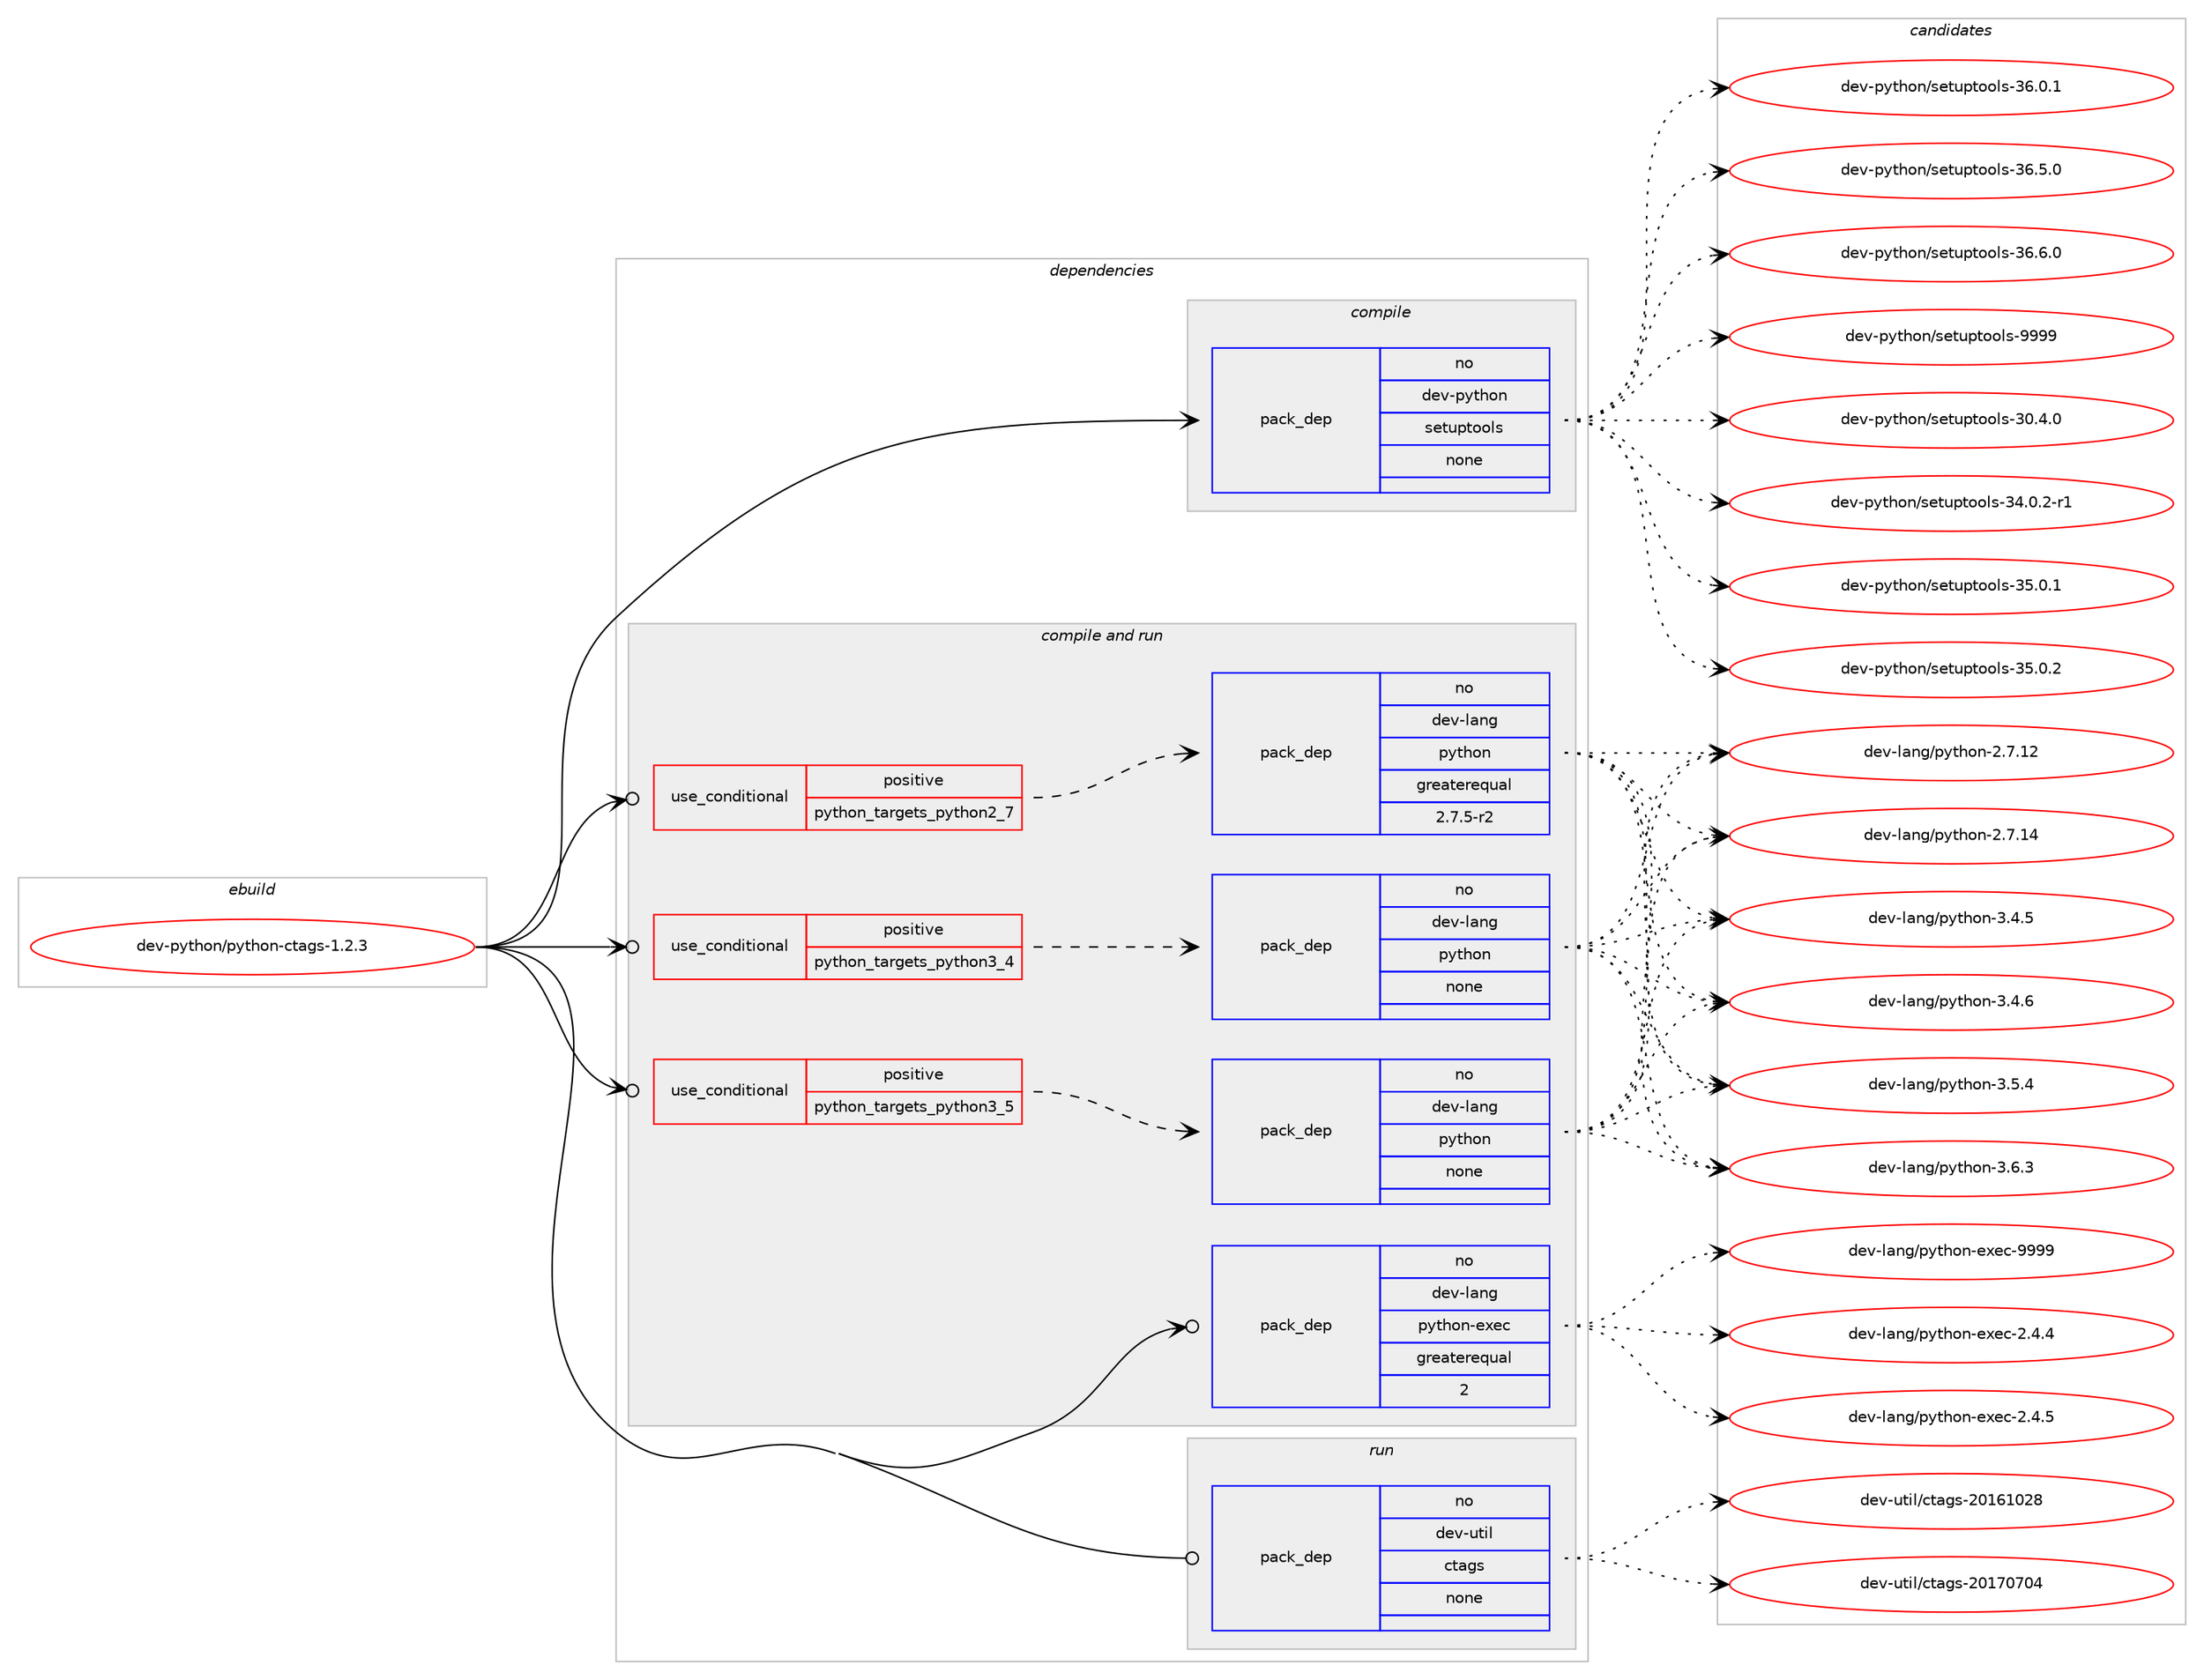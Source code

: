 digraph prolog {

# *************
# Graph options
# *************

newrank=true;
concentrate=true;
compound=true;
graph [rankdir=LR,fontname=Helvetica,fontsize=10,ranksep=1.5];#, ranksep=2.5, nodesep=0.2];
edge  [arrowhead=vee];
node  [fontname=Helvetica,fontsize=10];

# **********
# The ebuild
# **********

subgraph cluster_leftcol {
color=gray;
rank=same;
label=<<i>ebuild</i>>;
id [label="dev-python/python-ctags-1.2.3", color=red, width=4, href="../dev-python/python-ctags-1.2.3.svg"];
}

# ****************
# The dependencies
# ****************

subgraph cluster_midcol {
color=gray;
label=<<i>dependencies</i>>;
subgraph cluster_compile {
fillcolor="#eeeeee";
style=filled;
label=<<i>compile</i>>;
subgraph pack137152 {
dependency180989 [label=<<TABLE BORDER="0" CELLBORDER="1" CELLSPACING="0" CELLPADDING="4" WIDTH="220"><TR><TD ROWSPAN="6" CELLPADDING="30">pack_dep</TD></TR><TR><TD WIDTH="110">no</TD></TR><TR><TD>dev-python</TD></TR><TR><TD>setuptools</TD></TR><TR><TD>none</TD></TR><TR><TD></TD></TR></TABLE>>, shape=none, color=blue];
}
id:e -> dependency180989:w [weight=20,style="solid",arrowhead="vee"];
}
subgraph cluster_compileandrun {
fillcolor="#eeeeee";
style=filled;
label=<<i>compile and run</i>>;
subgraph cond39889 {
dependency180990 [label=<<TABLE BORDER="0" CELLBORDER="1" CELLSPACING="0" CELLPADDING="4"><TR><TD ROWSPAN="3" CELLPADDING="10">use_conditional</TD></TR><TR><TD>positive</TD></TR><TR><TD>python_targets_python2_7</TD></TR></TABLE>>, shape=none, color=red];
subgraph pack137153 {
dependency180991 [label=<<TABLE BORDER="0" CELLBORDER="1" CELLSPACING="0" CELLPADDING="4" WIDTH="220"><TR><TD ROWSPAN="6" CELLPADDING="30">pack_dep</TD></TR><TR><TD WIDTH="110">no</TD></TR><TR><TD>dev-lang</TD></TR><TR><TD>python</TD></TR><TR><TD>greaterequal</TD></TR><TR><TD>2.7.5-r2</TD></TR></TABLE>>, shape=none, color=blue];
}
dependency180990:e -> dependency180991:w [weight=20,style="dashed",arrowhead="vee"];
}
id:e -> dependency180990:w [weight=20,style="solid",arrowhead="odotvee"];
subgraph cond39890 {
dependency180992 [label=<<TABLE BORDER="0" CELLBORDER="1" CELLSPACING="0" CELLPADDING="4"><TR><TD ROWSPAN="3" CELLPADDING="10">use_conditional</TD></TR><TR><TD>positive</TD></TR><TR><TD>python_targets_python3_4</TD></TR></TABLE>>, shape=none, color=red];
subgraph pack137154 {
dependency180993 [label=<<TABLE BORDER="0" CELLBORDER="1" CELLSPACING="0" CELLPADDING="4" WIDTH="220"><TR><TD ROWSPAN="6" CELLPADDING="30">pack_dep</TD></TR><TR><TD WIDTH="110">no</TD></TR><TR><TD>dev-lang</TD></TR><TR><TD>python</TD></TR><TR><TD>none</TD></TR><TR><TD></TD></TR></TABLE>>, shape=none, color=blue];
}
dependency180992:e -> dependency180993:w [weight=20,style="dashed",arrowhead="vee"];
}
id:e -> dependency180992:w [weight=20,style="solid",arrowhead="odotvee"];
subgraph cond39891 {
dependency180994 [label=<<TABLE BORDER="0" CELLBORDER="1" CELLSPACING="0" CELLPADDING="4"><TR><TD ROWSPAN="3" CELLPADDING="10">use_conditional</TD></TR><TR><TD>positive</TD></TR><TR><TD>python_targets_python3_5</TD></TR></TABLE>>, shape=none, color=red];
subgraph pack137155 {
dependency180995 [label=<<TABLE BORDER="0" CELLBORDER="1" CELLSPACING="0" CELLPADDING="4" WIDTH="220"><TR><TD ROWSPAN="6" CELLPADDING="30">pack_dep</TD></TR><TR><TD WIDTH="110">no</TD></TR><TR><TD>dev-lang</TD></TR><TR><TD>python</TD></TR><TR><TD>none</TD></TR><TR><TD></TD></TR></TABLE>>, shape=none, color=blue];
}
dependency180994:e -> dependency180995:w [weight=20,style="dashed",arrowhead="vee"];
}
id:e -> dependency180994:w [weight=20,style="solid",arrowhead="odotvee"];
subgraph pack137156 {
dependency180996 [label=<<TABLE BORDER="0" CELLBORDER="1" CELLSPACING="0" CELLPADDING="4" WIDTH="220"><TR><TD ROWSPAN="6" CELLPADDING="30">pack_dep</TD></TR><TR><TD WIDTH="110">no</TD></TR><TR><TD>dev-lang</TD></TR><TR><TD>python-exec</TD></TR><TR><TD>greaterequal</TD></TR><TR><TD>2</TD></TR></TABLE>>, shape=none, color=blue];
}
id:e -> dependency180996:w [weight=20,style="solid",arrowhead="odotvee"];
}
subgraph cluster_run {
fillcolor="#eeeeee";
style=filled;
label=<<i>run</i>>;
subgraph pack137157 {
dependency180997 [label=<<TABLE BORDER="0" CELLBORDER="1" CELLSPACING="0" CELLPADDING="4" WIDTH="220"><TR><TD ROWSPAN="6" CELLPADDING="30">pack_dep</TD></TR><TR><TD WIDTH="110">no</TD></TR><TR><TD>dev-util</TD></TR><TR><TD>ctags</TD></TR><TR><TD>none</TD></TR><TR><TD></TD></TR></TABLE>>, shape=none, color=blue];
}
id:e -> dependency180997:w [weight=20,style="solid",arrowhead="odot"];
}
}

# **************
# The candidates
# **************

subgraph cluster_choices {
rank=same;
color=gray;
label=<<i>candidates</i>>;

subgraph choice137152 {
color=black;
nodesep=1;
choice100101118451121211161041111104711510111611711211611111110811545514846524648 [label="dev-python/setuptools-30.4.0", color=red, width=4,href="../dev-python/setuptools-30.4.0.svg"];
choice1001011184511212111610411111047115101116117112116111111108115455152464846504511449 [label="dev-python/setuptools-34.0.2-r1", color=red, width=4,href="../dev-python/setuptools-34.0.2-r1.svg"];
choice100101118451121211161041111104711510111611711211611111110811545515346484649 [label="dev-python/setuptools-35.0.1", color=red, width=4,href="../dev-python/setuptools-35.0.1.svg"];
choice100101118451121211161041111104711510111611711211611111110811545515346484650 [label="dev-python/setuptools-35.0.2", color=red, width=4,href="../dev-python/setuptools-35.0.2.svg"];
choice100101118451121211161041111104711510111611711211611111110811545515446484649 [label="dev-python/setuptools-36.0.1", color=red, width=4,href="../dev-python/setuptools-36.0.1.svg"];
choice100101118451121211161041111104711510111611711211611111110811545515446534648 [label="dev-python/setuptools-36.5.0", color=red, width=4,href="../dev-python/setuptools-36.5.0.svg"];
choice100101118451121211161041111104711510111611711211611111110811545515446544648 [label="dev-python/setuptools-36.6.0", color=red, width=4,href="../dev-python/setuptools-36.6.0.svg"];
choice10010111845112121116104111110471151011161171121161111111081154557575757 [label="dev-python/setuptools-9999", color=red, width=4,href="../dev-python/setuptools-9999.svg"];
dependency180989:e -> choice100101118451121211161041111104711510111611711211611111110811545514846524648:w [style=dotted,weight="100"];
dependency180989:e -> choice1001011184511212111610411111047115101116117112116111111108115455152464846504511449:w [style=dotted,weight="100"];
dependency180989:e -> choice100101118451121211161041111104711510111611711211611111110811545515346484649:w [style=dotted,weight="100"];
dependency180989:e -> choice100101118451121211161041111104711510111611711211611111110811545515346484650:w [style=dotted,weight="100"];
dependency180989:e -> choice100101118451121211161041111104711510111611711211611111110811545515446484649:w [style=dotted,weight="100"];
dependency180989:e -> choice100101118451121211161041111104711510111611711211611111110811545515446534648:w [style=dotted,weight="100"];
dependency180989:e -> choice100101118451121211161041111104711510111611711211611111110811545515446544648:w [style=dotted,weight="100"];
dependency180989:e -> choice10010111845112121116104111110471151011161171121161111111081154557575757:w [style=dotted,weight="100"];
}
subgraph choice137153 {
color=black;
nodesep=1;
choice10010111845108971101034711212111610411111045504655464950 [label="dev-lang/python-2.7.12", color=red, width=4,href="../dev-lang/python-2.7.12.svg"];
choice10010111845108971101034711212111610411111045504655464952 [label="dev-lang/python-2.7.14", color=red, width=4,href="../dev-lang/python-2.7.14.svg"];
choice100101118451089711010347112121116104111110455146524653 [label="dev-lang/python-3.4.5", color=red, width=4,href="../dev-lang/python-3.4.5.svg"];
choice100101118451089711010347112121116104111110455146524654 [label="dev-lang/python-3.4.6", color=red, width=4,href="../dev-lang/python-3.4.6.svg"];
choice100101118451089711010347112121116104111110455146534652 [label="dev-lang/python-3.5.4", color=red, width=4,href="../dev-lang/python-3.5.4.svg"];
choice100101118451089711010347112121116104111110455146544651 [label="dev-lang/python-3.6.3", color=red, width=4,href="../dev-lang/python-3.6.3.svg"];
dependency180991:e -> choice10010111845108971101034711212111610411111045504655464950:w [style=dotted,weight="100"];
dependency180991:e -> choice10010111845108971101034711212111610411111045504655464952:w [style=dotted,weight="100"];
dependency180991:e -> choice100101118451089711010347112121116104111110455146524653:w [style=dotted,weight="100"];
dependency180991:e -> choice100101118451089711010347112121116104111110455146524654:w [style=dotted,weight="100"];
dependency180991:e -> choice100101118451089711010347112121116104111110455146534652:w [style=dotted,weight="100"];
dependency180991:e -> choice100101118451089711010347112121116104111110455146544651:w [style=dotted,weight="100"];
}
subgraph choice137154 {
color=black;
nodesep=1;
choice10010111845108971101034711212111610411111045504655464950 [label="dev-lang/python-2.7.12", color=red, width=4,href="../dev-lang/python-2.7.12.svg"];
choice10010111845108971101034711212111610411111045504655464952 [label="dev-lang/python-2.7.14", color=red, width=4,href="../dev-lang/python-2.7.14.svg"];
choice100101118451089711010347112121116104111110455146524653 [label="dev-lang/python-3.4.5", color=red, width=4,href="../dev-lang/python-3.4.5.svg"];
choice100101118451089711010347112121116104111110455146524654 [label="dev-lang/python-3.4.6", color=red, width=4,href="../dev-lang/python-3.4.6.svg"];
choice100101118451089711010347112121116104111110455146534652 [label="dev-lang/python-3.5.4", color=red, width=4,href="../dev-lang/python-3.5.4.svg"];
choice100101118451089711010347112121116104111110455146544651 [label="dev-lang/python-3.6.3", color=red, width=4,href="../dev-lang/python-3.6.3.svg"];
dependency180993:e -> choice10010111845108971101034711212111610411111045504655464950:w [style=dotted,weight="100"];
dependency180993:e -> choice10010111845108971101034711212111610411111045504655464952:w [style=dotted,weight="100"];
dependency180993:e -> choice100101118451089711010347112121116104111110455146524653:w [style=dotted,weight="100"];
dependency180993:e -> choice100101118451089711010347112121116104111110455146524654:w [style=dotted,weight="100"];
dependency180993:e -> choice100101118451089711010347112121116104111110455146534652:w [style=dotted,weight="100"];
dependency180993:e -> choice100101118451089711010347112121116104111110455146544651:w [style=dotted,weight="100"];
}
subgraph choice137155 {
color=black;
nodesep=1;
choice10010111845108971101034711212111610411111045504655464950 [label="dev-lang/python-2.7.12", color=red, width=4,href="../dev-lang/python-2.7.12.svg"];
choice10010111845108971101034711212111610411111045504655464952 [label="dev-lang/python-2.7.14", color=red, width=4,href="../dev-lang/python-2.7.14.svg"];
choice100101118451089711010347112121116104111110455146524653 [label="dev-lang/python-3.4.5", color=red, width=4,href="../dev-lang/python-3.4.5.svg"];
choice100101118451089711010347112121116104111110455146524654 [label="dev-lang/python-3.4.6", color=red, width=4,href="../dev-lang/python-3.4.6.svg"];
choice100101118451089711010347112121116104111110455146534652 [label="dev-lang/python-3.5.4", color=red, width=4,href="../dev-lang/python-3.5.4.svg"];
choice100101118451089711010347112121116104111110455146544651 [label="dev-lang/python-3.6.3", color=red, width=4,href="../dev-lang/python-3.6.3.svg"];
dependency180995:e -> choice10010111845108971101034711212111610411111045504655464950:w [style=dotted,weight="100"];
dependency180995:e -> choice10010111845108971101034711212111610411111045504655464952:w [style=dotted,weight="100"];
dependency180995:e -> choice100101118451089711010347112121116104111110455146524653:w [style=dotted,weight="100"];
dependency180995:e -> choice100101118451089711010347112121116104111110455146524654:w [style=dotted,weight="100"];
dependency180995:e -> choice100101118451089711010347112121116104111110455146534652:w [style=dotted,weight="100"];
dependency180995:e -> choice100101118451089711010347112121116104111110455146544651:w [style=dotted,weight="100"];
}
subgraph choice137156 {
color=black;
nodesep=1;
choice1001011184510897110103471121211161041111104510112010199455046524652 [label="dev-lang/python-exec-2.4.4", color=red, width=4,href="../dev-lang/python-exec-2.4.4.svg"];
choice1001011184510897110103471121211161041111104510112010199455046524653 [label="dev-lang/python-exec-2.4.5", color=red, width=4,href="../dev-lang/python-exec-2.4.5.svg"];
choice10010111845108971101034711212111610411111045101120101994557575757 [label="dev-lang/python-exec-9999", color=red, width=4,href="../dev-lang/python-exec-9999.svg"];
dependency180996:e -> choice1001011184510897110103471121211161041111104510112010199455046524652:w [style=dotted,weight="100"];
dependency180996:e -> choice1001011184510897110103471121211161041111104510112010199455046524653:w [style=dotted,weight="100"];
dependency180996:e -> choice10010111845108971101034711212111610411111045101120101994557575757:w [style=dotted,weight="100"];
}
subgraph choice137157 {
color=black;
nodesep=1;
choice10010111845117116105108479911697103115455048495449485056 [label="dev-util/ctags-20161028", color=red, width=4,href="../dev-util/ctags-20161028.svg"];
choice10010111845117116105108479911697103115455048495548554852 [label="dev-util/ctags-20170704", color=red, width=4,href="../dev-util/ctags-20170704.svg"];
dependency180997:e -> choice10010111845117116105108479911697103115455048495449485056:w [style=dotted,weight="100"];
dependency180997:e -> choice10010111845117116105108479911697103115455048495548554852:w [style=dotted,weight="100"];
}
}

}
